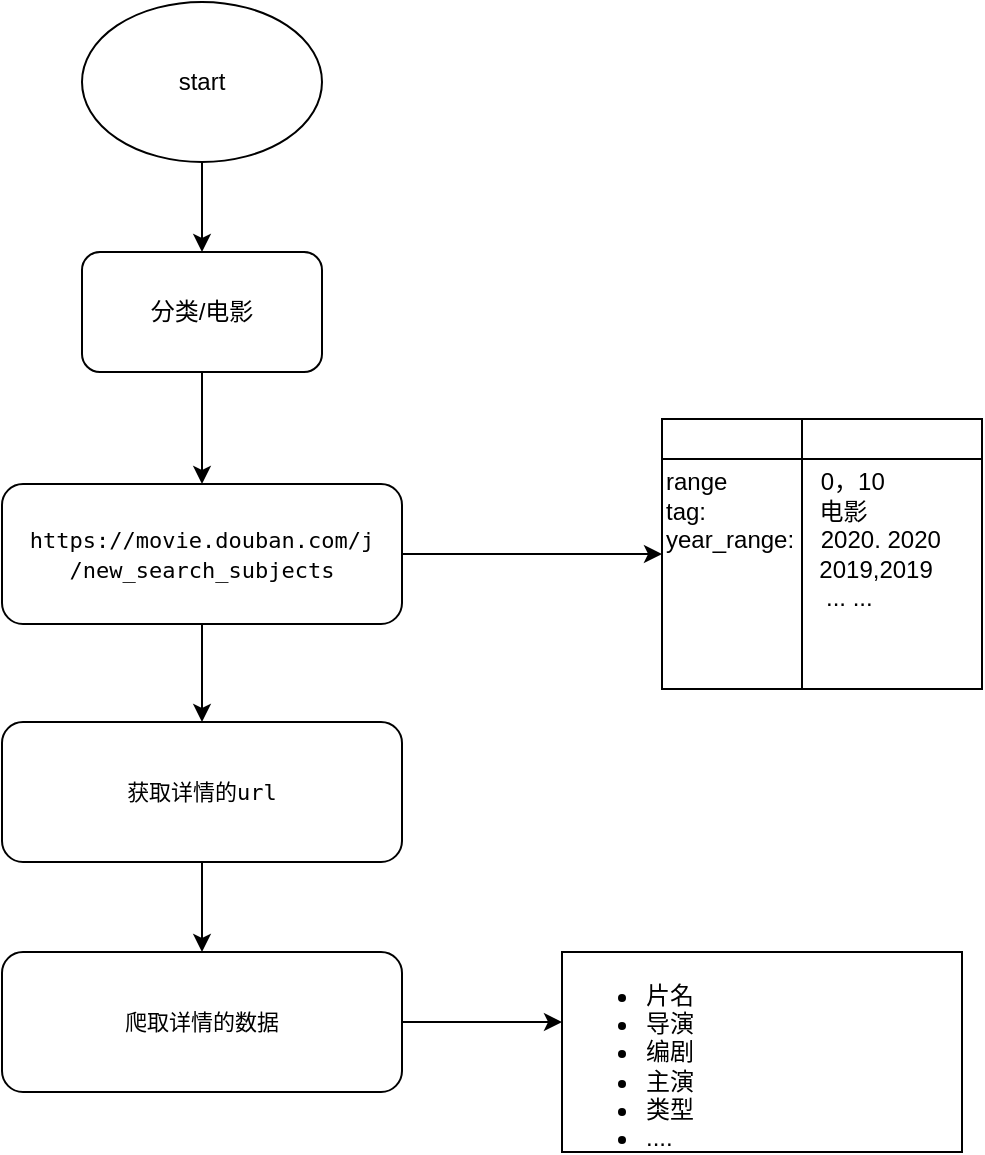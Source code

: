 <mxfile version="13.1.3">
    <diagram id="6hGFLwfOUW9BJ-s0fimq" name="Page-1">
        <mxGraphModel dx="779" dy="655" grid="0" gridSize="10" guides="1" tooltips="1" connect="1" arrows="1" fold="1" page="1" pageScale="1" pageWidth="827" pageHeight="1169" background="#ffffff" math="0" shadow="0">
            <root>
                <mxCell id="0"/>
                <mxCell id="1" parent="0"/>
                <mxCell id="4" value="" style="edgeStyle=orthogonalEdgeStyle;rounded=0;orthogonalLoop=1;jettySize=auto;html=1;strokeColor=#000000;entryX=0.5;entryY=0;entryDx=0;entryDy=0;" parent="1" source="2" edge="1" target="5">
                    <mxGeometry relative="1" as="geometry">
                        <mxPoint x="200" y="230" as="targetPoint"/>
                        <Array as="points"/>
                    </mxGeometry>
                </mxCell>
                <mxCell id="2" value="&lt;font color=&quot;#000000&quot;&gt;start&lt;/font&gt;" style="ellipse;whiteSpace=wrap;html=1;strokeColor=#000000;fillColor=#FFFFFF;" parent="1" vertex="1">
                    <mxGeometry x="140" y="159" width="120" height="80" as="geometry"/>
                </mxCell>
                <mxCell id="7" value="" style="edgeStyle=orthogonalEdgeStyle;rounded=0;orthogonalLoop=1;jettySize=auto;html=1;strokeColor=#000000;" parent="1" source="5" target="6" edge="1">
                    <mxGeometry relative="1" as="geometry"/>
                </mxCell>
                <mxCell id="5" value="&lt;font color=&quot;#000000&quot;&gt;分类/电影&lt;/font&gt;" style="rounded=1;whiteSpace=wrap;html=1;fillColor=#FFFFFF;strokeColor=#000000;" parent="1" vertex="1">
                    <mxGeometry x="140" y="284" width="120" height="60" as="geometry"/>
                </mxCell>
                <mxCell id="9" style="edgeStyle=orthogonalEdgeStyle;rounded=0;orthogonalLoop=1;jettySize=auto;html=1;strokeColor=#000000;" parent="1" source="6" target="8" edge="1">
                    <mxGeometry relative="1" as="geometry"/>
                </mxCell>
                <mxCell id="11" value="" style="edgeStyle=orthogonalEdgeStyle;rounded=0;orthogonalLoop=1;jettySize=auto;html=1;strokeColor=#000000;" parent="1" source="6" target="10" edge="1">
                    <mxGeometry relative="1" as="geometry"/>
                </mxCell>
                <mxCell id="6" value="&lt;span style=&quot;font-family: &amp;#34;menlo&amp;#34; , monospace ; font-size: 11px ; text-align: left&quot;&gt;&lt;font color=&quot;#000000&quot;&gt;https://movie.douban.com/j&lt;br&gt;/new_search_subjects&lt;/font&gt;&lt;/span&gt;" style="rounded=1;whiteSpace=wrap;html=1;strokeColor=#000000;fillColor=#FFFFFF;" parent="1" vertex="1">
                    <mxGeometry x="100" y="400" width="200" height="70" as="geometry"/>
                </mxCell>
                <mxCell id="13" value="" style="edgeStyle=orthogonalEdgeStyle;rounded=0;orthogonalLoop=1;jettySize=auto;html=1;strokeColor=#000000;" parent="1" source="10" target="12" edge="1">
                    <mxGeometry relative="1" as="geometry"/>
                </mxCell>
                <mxCell id="10" value="&lt;div style=&quot;text-align: left&quot;&gt;&lt;font face=&quot;menlo, monospace&quot; color=&quot;#000000&quot;&gt;&lt;span style=&quot;font-size: 11px&quot;&gt;获取详情的url&lt;/span&gt;&lt;/font&gt;&lt;/div&gt;" style="rounded=1;whiteSpace=wrap;html=1;strokeColor=#000000;fillColor=#FFFFFF;" parent="1" vertex="1">
                    <mxGeometry x="100" y="519" width="200" height="70" as="geometry"/>
                </mxCell>
                <mxCell id="15" value="" style="edgeStyle=orthogonalEdgeStyle;rounded=0;orthogonalLoop=1;jettySize=auto;html=1;strokeColor=#000000;" parent="1" source="12" edge="1">
                    <mxGeometry relative="1" as="geometry">
                        <mxPoint x="380" y="669" as="targetPoint"/>
                    </mxGeometry>
                </mxCell>
                <mxCell id="12" value="&lt;div style=&quot;text-align: left&quot;&gt;&lt;font face=&quot;menlo, monospace&quot; color=&quot;#000000&quot;&gt;&lt;span style=&quot;font-size: 11px&quot;&gt;爬取详情的数据&lt;/span&gt;&lt;/font&gt;&lt;/div&gt;" style="rounded=1;whiteSpace=wrap;html=1;fillColor=#FFFFFF;strokeColor=#000000;" parent="1" vertex="1">
                    <mxGeometry x="100" y="634" width="200" height="70" as="geometry"/>
                </mxCell>
                <mxCell id="8" value="&lt;font color=&quot;#000000&quot;&gt;range&amp;nbsp; &amp;nbsp; &amp;nbsp; &amp;nbsp; &amp;nbsp; &amp;nbsp; &amp;nbsp; 0，10&lt;br&gt;&lt;/font&gt;&lt;div&gt;&lt;span&gt;&lt;font color=&quot;#000000&quot;&gt;tag:&amp;nbsp; &amp;nbsp; &amp;nbsp; &amp;nbsp; &amp;nbsp; &amp;nbsp; &amp;nbsp; &amp;nbsp; &amp;nbsp;电影&lt;/font&gt;&lt;/span&gt;&lt;/div&gt;&lt;div&gt;&lt;span&gt;&lt;font color=&quot;#000000&quot;&gt;year_range:&amp;nbsp; &amp;nbsp; 2020. 2020&lt;/font&gt;&lt;/span&gt;&lt;/div&gt;&lt;div&gt;&lt;span&gt;&lt;font color=&quot;#000000&quot;&gt;&amp;nbsp; &amp;nbsp; &amp;nbsp; &amp;nbsp; &amp;nbsp; &amp;nbsp; &amp;nbsp; &amp;nbsp; &amp;nbsp; &amp;nbsp; &amp;nbsp; &amp;nbsp;2019,2019&lt;/font&gt;&lt;/span&gt;&lt;/div&gt;&lt;div&gt;&lt;span&gt;&lt;font color=&quot;#000000&quot;&gt;&amp;nbsp; &amp;nbsp; &amp;nbsp; &amp;nbsp; &amp;nbsp; &amp;nbsp; &amp;nbsp; &amp;nbsp; &amp;nbsp; &amp;nbsp; &amp;nbsp; &amp;nbsp; ... ...&lt;/font&gt;&lt;/span&gt;&lt;/div&gt;&lt;div&gt;&lt;br&gt;&lt;/div&gt;" style="shape=internalStorage;whiteSpace=wrap;html=1;backgroundOutline=1;dx=70;dy=20;align=left;strokeColor=#000000;fillColor=#FFFFFF;" parent="1" vertex="1">
                    <mxGeometry x="430" y="367.5" width="160" height="135" as="geometry"/>
                </mxCell>
                <mxCell id="22" value="&lt;ul&gt;&lt;li&gt;&lt;font color=&quot;#000000&quot; style=&quot;background-color: rgb(255 , 255 , 255)&quot;&gt;片名&lt;/font&gt;&lt;/li&gt;&lt;li&gt;&lt;font color=&quot;#000000&quot; style=&quot;background-color: rgb(255 , 255 , 255)&quot;&gt;导演&lt;/font&gt;&lt;/li&gt;&lt;li&gt;&lt;font color=&quot;#000000&quot; style=&quot;background-color: rgb(255 , 255 , 255)&quot;&gt;编剧&lt;/font&gt;&lt;/li&gt;&lt;li&gt;&lt;font color=&quot;#000000&quot; style=&quot;background-color: rgb(255 , 255 , 255)&quot;&gt;主演&lt;/font&gt;&lt;/li&gt;&lt;li&gt;&lt;font color=&quot;#000000&quot; style=&quot;background-color: rgb(255 , 255 , 255)&quot;&gt;类型&lt;/font&gt;&lt;/li&gt;&lt;li&gt;&lt;font color=&quot;#000000&quot; style=&quot;background-color: rgb(255 , 255 , 255)&quot;&gt;....&lt;/font&gt;&lt;/li&gt;&lt;/ul&gt;" style="text;strokeColor=#000000;fillColor=none;html=1;whiteSpace=wrap;verticalAlign=middle;overflow=hidden;" parent="1" vertex="1">
                    <mxGeometry x="380" y="634" width="200" height="100" as="geometry"/>
                </mxCell>
            </root>
        </mxGraphModel>
    </diagram>
</mxfile>